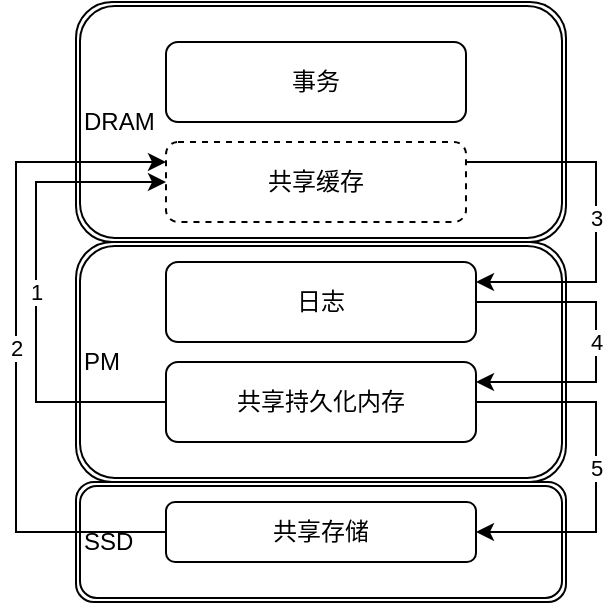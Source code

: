 <mxfile version="21.3.5" type="github">
  <diagram name="Page-1" id="RAzZtE-VEiVeNqtvT4qI">
    <mxGraphModel dx="1434" dy="760" grid="1" gridSize="10" guides="1" tooltips="1" connect="1" arrows="1" fold="1" page="1" pageScale="1" pageWidth="900" pageHeight="1600" math="0" shadow="0">
      <root>
        <mxCell id="0" />
        <mxCell id="1" parent="0" />
        <mxCell id="3CsVYzoKzDyqNIvDipbE-6" value="SSD" style="shape=ext;double=1;rounded=1;whiteSpace=wrap;html=1;align=left;" vertex="1" parent="1">
          <mxGeometry x="280" y="390" width="245" height="60" as="geometry" />
        </mxCell>
        <mxCell id="3CsVYzoKzDyqNIvDipbE-5" value="PM" style="shape=ext;double=1;rounded=1;whiteSpace=wrap;html=1;labelPosition=center;verticalLabelPosition=middle;align=left;verticalAlign=middle;" vertex="1" parent="1">
          <mxGeometry x="280" y="270" width="245" height="120" as="geometry" />
        </mxCell>
        <mxCell id="3CsVYzoKzDyqNIvDipbE-4" value="DRAM" style="shape=ext;double=1;rounded=1;whiteSpace=wrap;html=1;labelPosition=center;verticalLabelPosition=middle;align=left;verticalAlign=middle;" vertex="1" parent="1">
          <mxGeometry x="280" y="150" width="245" height="120" as="geometry" />
        </mxCell>
        <mxCell id="yFJTro044zv2ZczdaH6C-33" value="3" style="edgeStyle=orthogonalEdgeStyle;rounded=0;orthogonalLoop=1;jettySize=auto;html=1;exitX=1;exitY=0.25;exitDx=0;exitDy=0;entryX=1;entryY=0.25;entryDx=0;entryDy=0;" parent="1" source="yFJTro044zv2ZczdaH6C-12" target="yFJTro044zv2ZczdaH6C-32" edge="1">
          <mxGeometry relative="1" as="geometry">
            <Array as="points">
              <mxPoint x="540" y="230" />
              <mxPoint x="540" y="290" />
            </Array>
          </mxGeometry>
        </mxCell>
        <mxCell id="yFJTro044zv2ZczdaH6C-12" value="共享缓存" style="rounded=1;whiteSpace=wrap;html=1;dashed=1;" parent="1" vertex="1">
          <mxGeometry x="325" y="220" width="150" height="40" as="geometry" />
        </mxCell>
        <mxCell id="yFJTro044zv2ZczdaH6C-29" value="1" style="edgeStyle=orthogonalEdgeStyle;rounded=0;orthogonalLoop=1;jettySize=auto;html=1;exitX=0;exitY=0.5;exitDx=0;exitDy=0;entryX=0;entryY=0.5;entryDx=0;entryDy=0;" parent="1" source="yFJTro044zv2ZczdaH6C-14" target="yFJTro044zv2ZczdaH6C-12" edge="1">
          <mxGeometry relative="1" as="geometry">
            <Array as="points">
              <mxPoint x="260" y="350" />
              <mxPoint x="260" y="240" />
            </Array>
          </mxGeometry>
        </mxCell>
        <mxCell id="yFJTro044zv2ZczdaH6C-35" value="5" style="edgeStyle=orthogonalEdgeStyle;rounded=0;orthogonalLoop=1;jettySize=auto;html=1;exitX=1;exitY=0.5;exitDx=0;exitDy=0;entryX=1;entryY=0.5;entryDx=0;entryDy=0;" parent="1" source="yFJTro044zv2ZczdaH6C-14" target="yFJTro044zv2ZczdaH6C-36" edge="1">
          <mxGeometry relative="1" as="geometry">
            <Array as="points">
              <mxPoint x="540" y="350" />
              <mxPoint x="540" y="415" />
            </Array>
          </mxGeometry>
        </mxCell>
        <mxCell id="yFJTro044zv2ZczdaH6C-14" value="共享持久化内存" style="rounded=1;whiteSpace=wrap;html=1;shadow=0;glass=0;" parent="1" vertex="1">
          <mxGeometry x="325" y="330" width="155" height="40" as="geometry" />
        </mxCell>
        <mxCell id="yFJTro044zv2ZczdaH6C-34" value="4" style="edgeStyle=orthogonalEdgeStyle;rounded=0;orthogonalLoop=1;jettySize=auto;html=1;exitX=1;exitY=0.5;exitDx=0;exitDy=0;entryX=1;entryY=0.25;entryDx=0;entryDy=0;" parent="1" source="yFJTro044zv2ZczdaH6C-32" target="yFJTro044zv2ZczdaH6C-14" edge="1">
          <mxGeometry relative="1" as="geometry">
            <Array as="points">
              <mxPoint x="540" y="300" />
              <mxPoint x="540" y="340" />
            </Array>
          </mxGeometry>
        </mxCell>
        <mxCell id="yFJTro044zv2ZczdaH6C-32" value="日志" style="rounded=1;whiteSpace=wrap;html=1;fillStyle=hatch;fillColor=default;shadow=0;glass=0;" parent="1" vertex="1">
          <mxGeometry x="325" y="280" width="155" height="40" as="geometry" />
        </mxCell>
        <mxCell id="yFJTro044zv2ZczdaH6C-36" value="共享存储" style="rounded=1;whiteSpace=wrap;html=1;" parent="1" vertex="1">
          <mxGeometry x="325" y="400" width="155" height="30" as="geometry" />
        </mxCell>
        <mxCell id="yFJTro044zv2ZczdaH6C-28" value="2" style="edgeStyle=orthogonalEdgeStyle;rounded=0;orthogonalLoop=1;jettySize=auto;html=1;exitX=0;exitY=0.5;exitDx=0;exitDy=0;entryX=0;entryY=0.25;entryDx=0;entryDy=0;" parent="1" source="yFJTro044zv2ZczdaH6C-36" target="yFJTro044zv2ZczdaH6C-12" edge="1">
          <mxGeometry relative="1" as="geometry">
            <Array as="points">
              <mxPoint x="250" y="415" />
              <mxPoint x="250" y="230" />
            </Array>
          </mxGeometry>
        </mxCell>
        <mxCell id="3CsVYzoKzDyqNIvDipbE-7" value="事务" style="rounded=1;whiteSpace=wrap;html=1;" vertex="1" parent="1">
          <mxGeometry x="325" y="170" width="150" height="40" as="geometry" />
        </mxCell>
      </root>
    </mxGraphModel>
  </diagram>
</mxfile>
